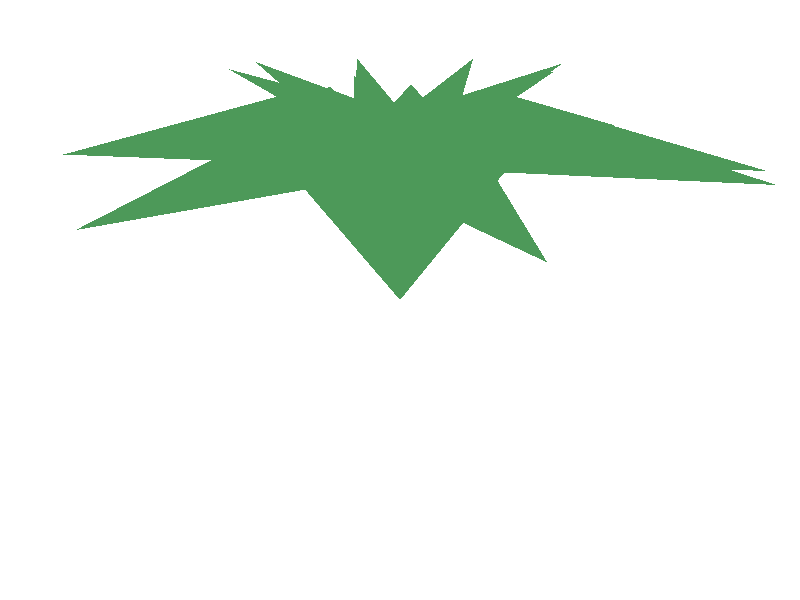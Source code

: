 background {
    rgb<1,1,1>
}

camera {
    location <5,5,-10>
    look_at <0,0,0>
}

light_source {
    <2,5,-3>        // location
    rgb <1,1,1>
}


#declare leaf = 
	mesh {
		triangle {
			<0,0,0>
			<2,4,0>
			<2,3,-1>
		}
		triangle {
			<0,0,0>
			<2,4,0>
			<2,3,1>
		}
		triangle {
			<6,3,0>
			<2,4,0>
			<2,3,1>
		}
		triangle {
			<6,3,0>
			<2,4,0>
			<2,3,-1>
		}
	};


#declare leaf2 =
	mesh2 {
		vertex_vectors {
			5
			<0,0,0>		// 0
			<2,4,0>		// 1
			<2,3,-1>	// 2
			<2,3,1>		// 3
			<6,3,0>		// 4
		}

		face_indices {
			4
			<0,1,2>
			<0,1,3>
			<4,1,2>
			<4,1,3>
		}
	}



union {
	#declare i = 0;
	# while (i < 360)
		object { 
			leaf2
			rotate <0, i, 0>
		}
		object {
			leaf
			scale .8
			rotate <0, 0, 30>
			rotate <0, i+25, 0>
		}
		#declare i = i+50;
	#end

	texture {
		pigment { rgb <.3,.6,.35> }
	}
}
